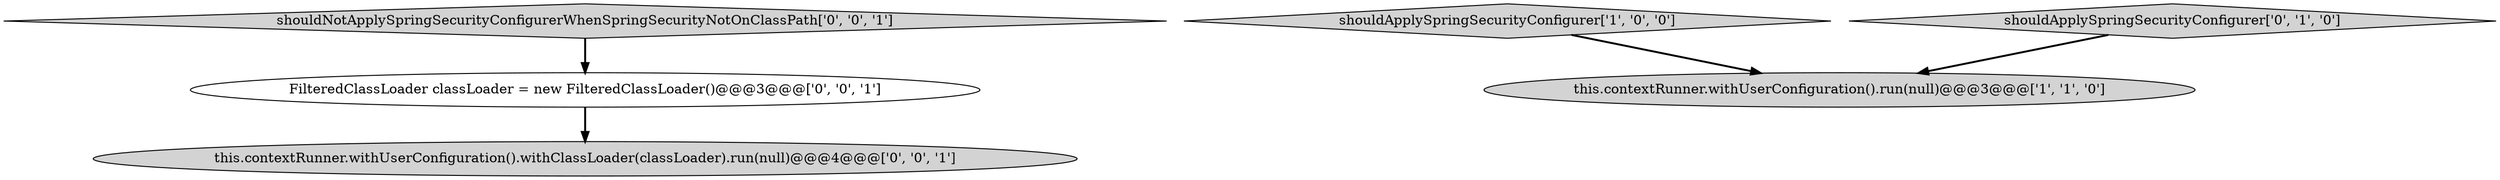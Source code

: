 digraph {
5 [style = filled, label = "FilteredClassLoader classLoader = new FilteredClassLoader()@@@3@@@['0', '0', '1']", fillcolor = white, shape = ellipse image = "AAA0AAABBB3BBB"];
1 [style = filled, label = "shouldApplySpringSecurityConfigurer['1', '0', '0']", fillcolor = lightgray, shape = diamond image = "AAA0AAABBB1BBB"];
2 [style = filled, label = "shouldApplySpringSecurityConfigurer['0', '1', '0']", fillcolor = lightgray, shape = diamond image = "AAA0AAABBB2BBB"];
4 [style = filled, label = "shouldNotApplySpringSecurityConfigurerWhenSpringSecurityNotOnClassPath['0', '0', '1']", fillcolor = lightgray, shape = diamond image = "AAA0AAABBB3BBB"];
0 [style = filled, label = "this.contextRunner.withUserConfiguration().run(null)@@@3@@@['1', '1', '0']", fillcolor = lightgray, shape = ellipse image = "AAA0AAABBB1BBB"];
3 [style = filled, label = "this.contextRunner.withUserConfiguration().withClassLoader(classLoader).run(null)@@@4@@@['0', '0', '1']", fillcolor = lightgray, shape = ellipse image = "AAA0AAABBB3BBB"];
2->0 [style = bold, label=""];
5->3 [style = bold, label=""];
1->0 [style = bold, label=""];
4->5 [style = bold, label=""];
}
